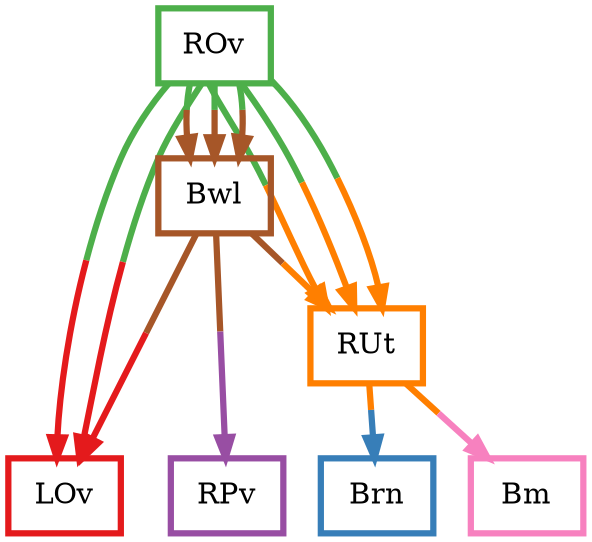 digraph barS {
	{
		rank=same
	4 [shape=box,penwidth=3,colorscheme=set19,color=3,label="ROv"]
	}
	{
		rank=same
		5 [shape=box,penwidth=3,colorscheme=set19,color=4,label="RPv"]
		3 [shape=box,penwidth=3,colorscheme=set19,color=1,label="LOv"]
		1 [shape=box,penwidth=3,colorscheme=set19,color=2,label="Brn"]
		0 [shape=box,penwidth=3,colorscheme=set19,color=8,label="Bm"]
	}
	6 [shape=box,penwidth=3,colorscheme=set19,color=5,label="RUt"]
	2 [shape=box,penwidth=3,colorscheme=set19,color=7,label="Bwl"]
	6 -> 1 [penwidth=3,colorscheme=set19,color="5;0.5:2"]
	6 -> 0 [penwidth=3,colorscheme=set19,color="5;0.5:8"]
	4 -> 6 [penwidth=3,colorscheme=set19,color="3;0.5:5"]
	4 -> 3 [penwidth=3,colorscheme=set19,color="3;0.5:1"]
	4 -> 2 [penwidth=3,colorscheme=set19,color="3;0.5:7"]
	4 -> 6 [penwidth=3,colorscheme=set19,color="3;0.5:5"]
	4 -> 2 [penwidth=3,colorscheme=set19,color="3;0.5:7"]
	4 -> 3 [penwidth=3,colorscheme=set19,color="3;0.5:1"]
	4 -> 2 [penwidth=3,colorscheme=set19,color="3;0.5:7"]
	4 -> 6 [penwidth=3,colorscheme=set19,color="3;0.5:5"]
	2 -> 3 [penwidth=3,colorscheme=set19,color="7;0.5:1"]
	2 -> 5 [penwidth=3,colorscheme=set19,color="7;0.5:4"]
	2 -> 6 [penwidth=3,colorscheme=set19,color="7;0.5:5"]
}
